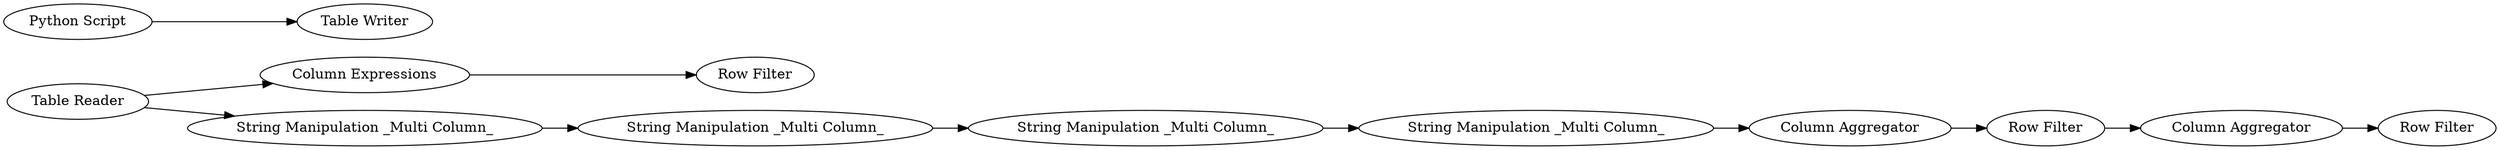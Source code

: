 digraph {
	10 -> 13
	5 -> 3
	1 -> 4
	8 -> 9
	15 -> 16
	13 -> 14
	3 -> 17
	5 -> 6
	14 -> 15
	9 -> 10
	6 -> 8
	5 [label="Table Reader"]
	16 [label="Row Filter"]
	13 [label="Column Aggregator"]
	1 [label="Python Script"]
	9 [label="String Manipulation _Multi Column_"]
	4 [label="Table Writer"]
	6 [label="String Manipulation _Multi Column_"]
	8 [label="String Manipulation _Multi Column_"]
	15 [label="Column Aggregator"]
	14 [label="Row Filter"]
	17 [label="Row Filter"]
	3 [label="Column Expressions"]
	10 [label="String Manipulation _Multi Column_"]
	rankdir=LR
}
